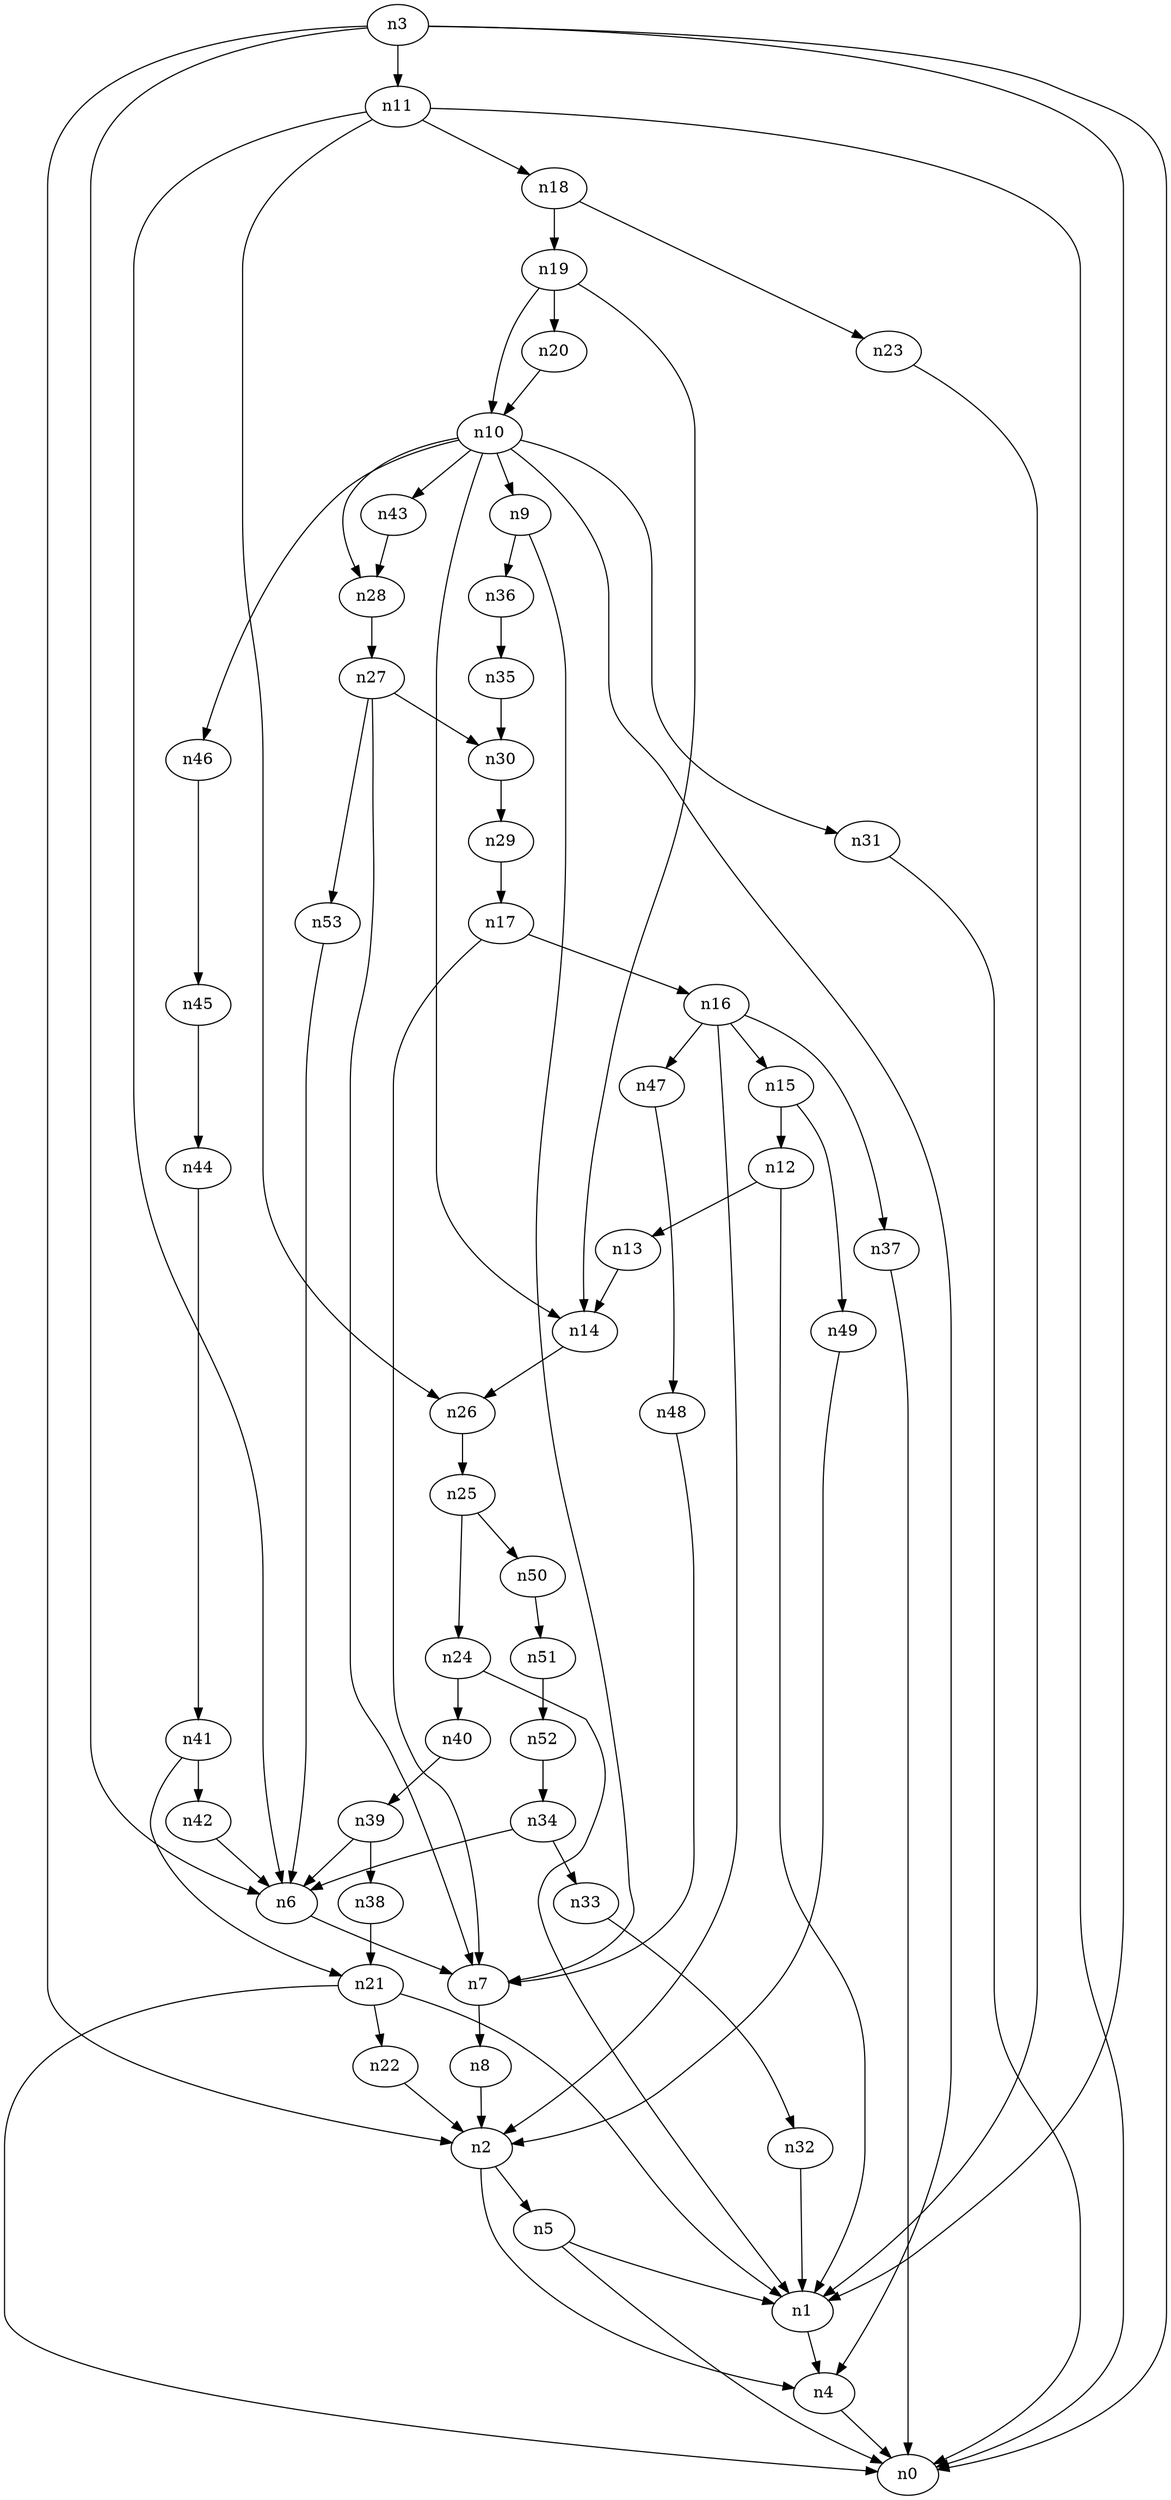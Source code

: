 digraph G {
	n1 -> n4	 [_graphml_id=e4];
	n2 -> n4	 [_graphml_id=e7];
	n2 -> n5	 [_graphml_id=e8];
	n3 -> n0	 [_graphml_id=e0];
	n3 -> n1	 [_graphml_id=e3];
	n3 -> n2	 [_graphml_id=e6];
	n3 -> n6	 [_graphml_id=e9];
	n3 -> n11	 [_graphml_id=e16];
	n4 -> n0	 [_graphml_id=e1];
	n5 -> n0	 [_graphml_id=e2];
	n5 -> n1	 [_graphml_id=e5];
	n6 -> n7	 [_graphml_id=e10];
	n7 -> n8	 [_graphml_id=e11];
	n8 -> n2	 [_graphml_id=e12];
	n9 -> n7	 [_graphml_id=e13];
	n9 -> n36	 [_graphml_id=e57];
	n10 -> n4	 [_graphml_id=e15];
	n10 -> n9	 [_graphml_id=e14];
	n10 -> n14	 [_graphml_id=e21];
	n10 -> n28	 [_graphml_id=e44];
	n10 -> n31	 [_graphml_id=e48];
	n10 -> n43	 [_graphml_id=e68];
	n10 -> n46	 [_graphml_id=e74];
	n11 -> n0	 [_graphml_id=e17];
	n11 -> n6	 [_graphml_id=e27];
	n11 -> n18	 [_graphml_id=e28];
	n11 -> n26	 [_graphml_id=e50];
	n12 -> n1	 [_graphml_id=e18];
	n12 -> n13	 [_graphml_id=e19];
	n13 -> n14	 [_graphml_id=e20];
	n14 -> n26	 [_graphml_id=e41];
	n15 -> n12	 [_graphml_id=e22];
	n15 -> n49	 [_graphml_id=e78];
	n16 -> n2	 [_graphml_id=e24];
	n16 -> n15	 [_graphml_id=e23];
	n16 -> n37	 [_graphml_id=e59];
	n16 -> n47	 [_graphml_id=e75];
	n17 -> n7	 [_graphml_id=e26];
	n17 -> n16	 [_graphml_id=e25];
	n18 -> n19	 [_graphml_id=e29];
	n18 -> n23	 [_graphml_id=e36];
	n19 -> n10	 [_graphml_id=e37];
	n19 -> n14	 [_graphml_id=e80];
	n19 -> n20	 [_graphml_id=e30];
	n20 -> n10	 [_graphml_id=e31];
	n21 -> n0	 [_graphml_id=e60];
	n21 -> n1	 [_graphml_id=e32];
	n21 -> n22	 [_graphml_id=e33];
	n22 -> n2	 [_graphml_id=e34];
	n23 -> n1	 [_graphml_id=e35];
	n24 -> n1	 [_graphml_id=e38];
	n24 -> n40	 [_graphml_id=e64];
	n25 -> n24	 [_graphml_id=e39];
	n25 -> n50	 [_graphml_id=e81];
	n26 -> n25	 [_graphml_id=e40];
	n27 -> n7	 [_graphml_id=e42];
	n27 -> n30	 [_graphml_id=e47];
	n27 -> n53	 [_graphml_id=e86];
	n28 -> n27	 [_graphml_id=e43];
	n29 -> n17	 [_graphml_id=e45];
	n30 -> n29	 [_graphml_id=e46];
	n31 -> n0	 [_graphml_id=e49];
	n32 -> n1	 [_graphml_id=e51];
	n33 -> n32	 [_graphml_id=e52];
	n34 -> n6	 [_graphml_id=e54];
	n34 -> n33	 [_graphml_id=e53];
	n35 -> n30	 [_graphml_id=e55];
	n36 -> n35	 [_graphml_id=e56];
	n37 -> n0	 [_graphml_id=e58];
	n38 -> n21	 [_graphml_id=e61];
	n39 -> n6	 [_graphml_id=e70];
	n39 -> n38	 [_graphml_id=e62];
	n40 -> n39	 [_graphml_id=e63];
	n41 -> n21	 [_graphml_id=e65];
	n41 -> n42	 [_graphml_id=e66];
	n42 -> n6	 [_graphml_id=e67];
	n43 -> n28	 [_graphml_id=e69];
	n44 -> n41	 [_graphml_id=e71];
	n45 -> n44	 [_graphml_id=e72];
	n46 -> n45	 [_graphml_id=e73];
	n47 -> n48	 [_graphml_id=e76];
	n48 -> n7	 [_graphml_id=e77];
	n49 -> n2	 [_graphml_id=e79];
	n50 -> n51	 [_graphml_id=e82];
	n51 -> n52	 [_graphml_id=e83];
	n52 -> n34	 [_graphml_id=e84];
	n53 -> n6	 [_graphml_id=e85];
}
